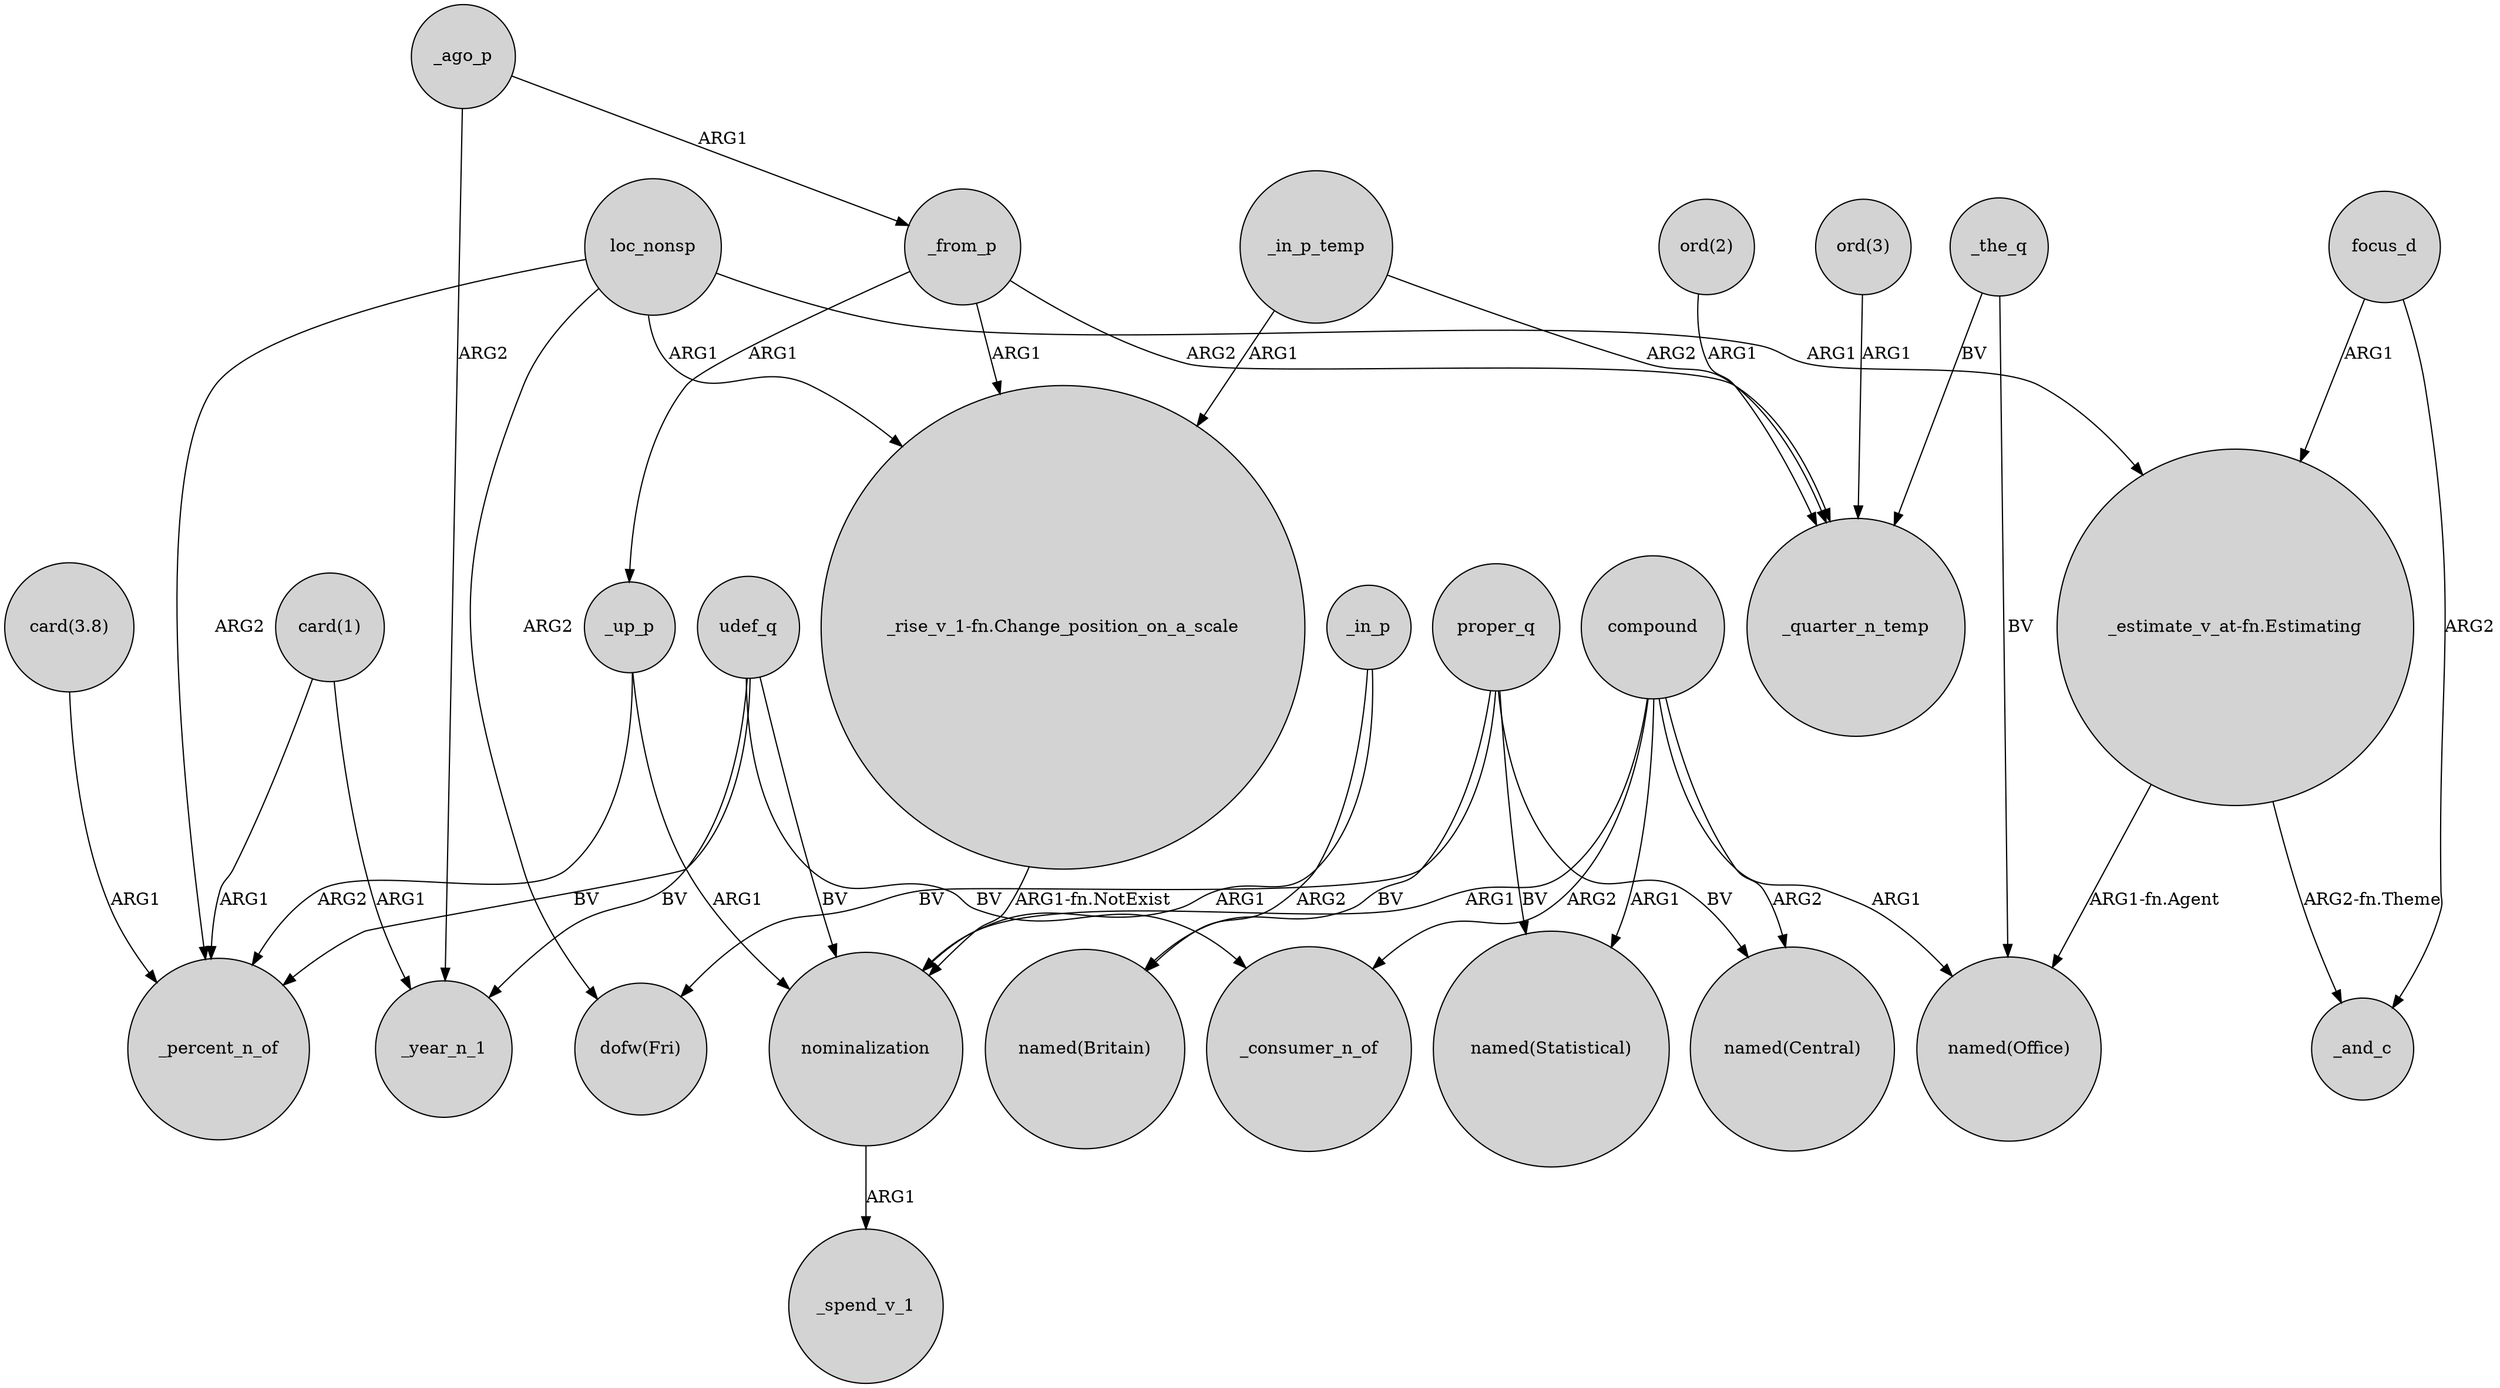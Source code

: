 digraph {
	node [shape=circle style=filled]
	"card(1)" -> _percent_n_of [label=ARG1]
	_in_p -> "named(Britain)" [label=ARG2]
	proper_q -> "dofw(Fri)" [label=BV]
	nominalization -> _spend_v_1 [label=ARG1]
	compound -> "named(Central)" [label=ARG2]
	focus_d -> "_estimate_v_at-fn.Estimating" [label=ARG1]
	compound -> "named(Office)" [label=ARG1]
	compound -> "named(Statistical)" [label=ARG1]
	"_estimate_v_at-fn.Estimating" -> _and_c [label="ARG2-fn.Theme"]
	"card(3.8)" -> _percent_n_of [label=ARG1]
	_the_q -> _quarter_n_temp [label=BV]
	"ord(2)" -> _quarter_n_temp [label=ARG1]
	_from_p -> _up_p [label=ARG1]
	loc_nonsp -> "dofw(Fri)" [label=ARG2]
	focus_d -> _and_c [label=ARG2]
	_in_p_temp -> _quarter_n_temp [label=ARG2]
	_the_q -> "named(Office)" [label=BV]
	_ago_p -> _year_n_1 [label=ARG2]
	"ord(3)" -> _quarter_n_temp [label=ARG1]
	loc_nonsp -> _percent_n_of [label=ARG2]
	_up_p -> nominalization [label=ARG1]
	loc_nonsp -> "_rise_v_1-fn.Change_position_on_a_scale" [label=ARG1]
	proper_q -> "named(Central)" [label=BV]
	_in_p -> nominalization [label=ARG1]
	_ago_p -> _from_p [label=ARG1]
	udef_q -> _consumer_n_of [label=BV]
	udef_q -> nominalization [label=BV]
	loc_nonsp -> "_estimate_v_at-fn.Estimating" [label=ARG1]
	"card(1)" -> _year_n_1 [label=ARG1]
	compound -> _consumer_n_of [label=ARG2]
	udef_q -> _year_n_1 [label=BV]
	"_rise_v_1-fn.Change_position_on_a_scale" -> nominalization [label="ARG1-fn.NotExist"]
	_from_p -> _quarter_n_temp [label=ARG2]
	udef_q -> _percent_n_of [label=BV]
	proper_q -> "named(Statistical)" [label=BV]
	compound -> nominalization [label=ARG1]
	_in_p_temp -> "_rise_v_1-fn.Change_position_on_a_scale" [label=ARG1]
	"_estimate_v_at-fn.Estimating" -> "named(Office)" [label="ARG1-fn.Agent"]
	_up_p -> _percent_n_of [label=ARG2]
	_from_p -> "_rise_v_1-fn.Change_position_on_a_scale" [label=ARG1]
	proper_q -> "named(Britain)" [label=BV]
}
